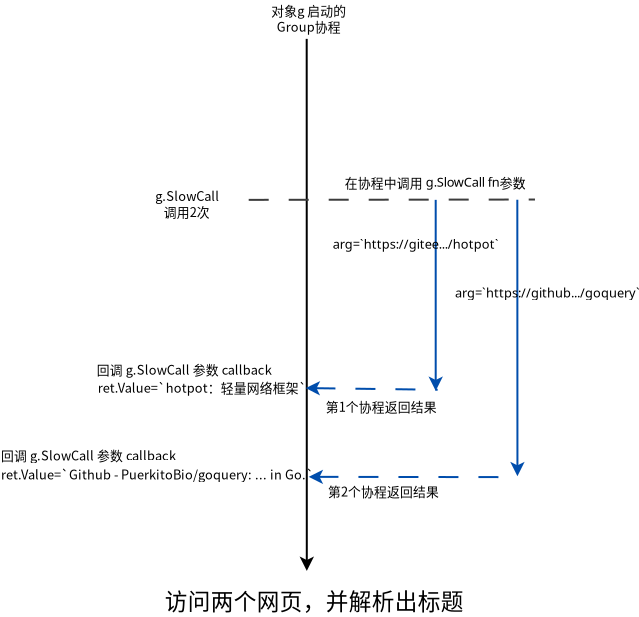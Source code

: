 <?xml version="1.0" encoding="UTF-8"?>
<dia:diagram xmlns:dia="http://www.lysator.liu.se/~alla/dia/">
  <dia:layer name="背景" visible="true" connectable="true" active="true">
    <dia:object type="Standard - Line" version="0" id="O0">
      <dia:attribute name="obj_pos">
        <dia:point val="19.5,4.95"/>
      </dia:attribute>
      <dia:attribute name="obj_bb">
        <dia:rectangle val="19.143,4.9;19.867,31.603"/>
      </dia:attribute>
      <dia:attribute name="conn_endpoints">
        <dia:point val="19.5,4.95"/>
        <dia:point val="19.505,31.553"/>
      </dia:attribute>
      <dia:attribute name="numcp">
        <dia:int val="1"/>
      </dia:attribute>
      <dia:attribute name="end_arrow">
        <dia:enum val="22"/>
      </dia:attribute>
      <dia:attribute name="end_arrow_length">
        <dia:real val="0.5"/>
      </dia:attribute>
      <dia:attribute name="end_arrow_width">
        <dia:real val="0.5"/>
      </dia:attribute>
    </dia:object>
    <dia:object type="Standard - Line" version="0" id="O1">
      <dia:attribute name="obj_pos">
        <dia:point val="25.95,13"/>
      </dia:attribute>
      <dia:attribute name="obj_bb">
        <dia:rectangle val="25.588,12.95;26.312,22.6"/>
      </dia:attribute>
      <dia:attribute name="conn_endpoints">
        <dia:point val="25.95,13"/>
        <dia:point val="25.95,22.55"/>
      </dia:attribute>
      <dia:attribute name="numcp">
        <dia:int val="1"/>
      </dia:attribute>
      <dia:attribute name="line_color">
        <dia:color val="#004dacff"/>
      </dia:attribute>
      <dia:attribute name="end_arrow">
        <dia:enum val="22"/>
      </dia:attribute>
      <dia:attribute name="end_arrow_length">
        <dia:real val="0.5"/>
      </dia:attribute>
      <dia:attribute name="end_arrow_width">
        <dia:real val="0.5"/>
      </dia:attribute>
    </dia:object>
    <dia:object type="Standard - Line" version="0" id="O2">
      <dia:attribute name="obj_pos">
        <dia:point val="30.031,12.995"/>
      </dia:attribute>
      <dia:attribute name="obj_bb">
        <dia:rectangle val="29.675,12.945;30.398,26.869"/>
      </dia:attribute>
      <dia:attribute name="conn_endpoints">
        <dia:point val="30.031,12.995"/>
        <dia:point val="30.037,26.819"/>
      </dia:attribute>
      <dia:attribute name="numcp">
        <dia:int val="1"/>
      </dia:attribute>
      <dia:attribute name="line_color">
        <dia:color val="#004dacff"/>
      </dia:attribute>
      <dia:attribute name="end_arrow">
        <dia:enum val="22"/>
      </dia:attribute>
      <dia:attribute name="end_arrow_length">
        <dia:real val="0.5"/>
      </dia:attribute>
      <dia:attribute name="end_arrow_width">
        <dia:real val="0.5"/>
      </dia:attribute>
    </dia:object>
    <dia:object type="Standard - Line" version="0" id="O3">
      <dia:attribute name="obj_pos">
        <dia:point val="16.6,13"/>
      </dia:attribute>
      <dia:attribute name="obj_bb">
        <dia:rectangle val="16.55,12.934;30.964,13.05"/>
      </dia:attribute>
      <dia:attribute name="conn_endpoints">
        <dia:point val="16.6,13"/>
        <dia:point val="30.914,12.984"/>
      </dia:attribute>
      <dia:attribute name="numcp">
        <dia:int val="1"/>
      </dia:attribute>
      <dia:attribute name="line_color">
        <dia:color val="#3c3c3cff"/>
      </dia:attribute>
      <dia:attribute name="line_style">
        <dia:enum val="1"/>
      </dia:attribute>
    </dia:object>
    <dia:object type="Standard - Text" version="1" id="O4">
      <dia:attribute name="obj_pos">
        <dia:point val="13.5,13.062"/>
      </dia:attribute>
      <dia:attribute name="obj_bb">
        <dia:rectangle val="11.934,12.32;15.066,14.047"/>
      </dia:attribute>
      <dia:attribute name="text">
        <dia:composite type="text">
          <dia:attribute name="string">
            <dia:string>#g.SlowCall
调用2次#</dia:string>
          </dia:attribute>
          <dia:attribute name="font">
            <dia:font family="Noto Sans CJK SC" style="0" name="Courier"/>
          </dia:attribute>
          <dia:attribute name="height">
            <dia:real val="0.8"/>
          </dia:attribute>
          <dia:attribute name="pos">
            <dia:point val="13.5,13.062"/>
          </dia:attribute>
          <dia:attribute name="color">
            <dia:color val="#000000ff"/>
          </dia:attribute>
          <dia:attribute name="alignment">
            <dia:enum val="1"/>
          </dia:attribute>
        </dia:composite>
      </dia:attribute>
      <dia:attribute name="valign">
        <dia:enum val="3"/>
      </dia:attribute>
    </dia:object>
    <dia:object type="Standard - Line" version="0" id="O5">
      <dia:attribute name="obj_pos">
        <dia:point val="19.45,22.411"/>
      </dia:attribute>
      <dia:attribute name="obj_bb">
        <dia:rectangle val="19.399,22.058;26.099,22.782"/>
      </dia:attribute>
      <dia:attribute name="conn_endpoints">
        <dia:point val="19.45,22.411"/>
        <dia:point val="26.048,22.495"/>
      </dia:attribute>
      <dia:attribute name="numcp">
        <dia:int val="1"/>
      </dia:attribute>
      <dia:attribute name="line_color">
        <dia:color val="#004dacff"/>
      </dia:attribute>
      <dia:attribute name="line_style">
        <dia:enum val="1"/>
      </dia:attribute>
      <dia:attribute name="start_arrow">
        <dia:enum val="22"/>
      </dia:attribute>
      <dia:attribute name="start_arrow_length">
        <dia:real val="0.5"/>
      </dia:attribute>
      <dia:attribute name="start_arrow_width">
        <dia:real val="0.5"/>
      </dia:attribute>
    </dia:object>
    <dia:object type="Standard - Line" version="0" id="O6">
      <dia:attribute name="obj_pos">
        <dia:point val="19.6,26.85"/>
      </dia:attribute>
      <dia:attribute name="obj_bb">
        <dia:rectangle val="19.55,26.489;30.106,27.213"/>
      </dia:attribute>
      <dia:attribute name="conn_endpoints">
        <dia:point val="19.6,26.85"/>
        <dia:point val="30.056,26.864"/>
      </dia:attribute>
      <dia:attribute name="numcp">
        <dia:int val="1"/>
      </dia:attribute>
      <dia:attribute name="line_color">
        <dia:color val="#004dacff"/>
      </dia:attribute>
      <dia:attribute name="line_style">
        <dia:enum val="1"/>
      </dia:attribute>
      <dia:attribute name="start_arrow">
        <dia:enum val="22"/>
      </dia:attribute>
      <dia:attribute name="start_arrow_length">
        <dia:real val="0.5"/>
      </dia:attribute>
      <dia:attribute name="start_arrow_width">
        <dia:real val="0.5"/>
      </dia:attribute>
    </dia:object>
    <dia:object type="Standard - Text" version="1" id="O7">
      <dia:attribute name="obj_pos">
        <dia:point val="20.45,23.6"/>
      </dia:attribute>
      <dia:attribute name="obj_bb">
        <dia:rectangle val="20.45,22.858;25.925,23.784"/>
      </dia:attribute>
      <dia:attribute name="text">
        <dia:composite type="text">
          <dia:attribute name="string">
            <dia:string>#第1个协程返回结果#</dia:string>
          </dia:attribute>
          <dia:attribute name="font">
            <dia:font family="Noto Sans CJK SC" style="0" name="Courier"/>
          </dia:attribute>
          <dia:attribute name="height">
            <dia:real val="0.8"/>
          </dia:attribute>
          <dia:attribute name="pos">
            <dia:point val="20.45,23.6"/>
          </dia:attribute>
          <dia:attribute name="color">
            <dia:color val="#000000ff"/>
          </dia:attribute>
          <dia:attribute name="alignment">
            <dia:enum val="0"/>
          </dia:attribute>
        </dia:composite>
      </dia:attribute>
      <dia:attribute name="valign">
        <dia:enum val="3"/>
      </dia:attribute>
    </dia:object>
    <dia:object type="Standard - Text" version="1" id="O8">
      <dia:attribute name="obj_pos">
        <dia:point val="20.565,27.837"/>
      </dia:attribute>
      <dia:attribute name="obj_bb">
        <dia:rectangle val="20.565,27.095;26.04,28.022"/>
      </dia:attribute>
      <dia:attribute name="text">
        <dia:composite type="text">
          <dia:attribute name="string">
            <dia:string>#第2个协程返回结果#</dia:string>
          </dia:attribute>
          <dia:attribute name="font">
            <dia:font family="Noto Sans CJK SC" style="0" name="Courier"/>
          </dia:attribute>
          <dia:attribute name="height">
            <dia:real val="0.8"/>
          </dia:attribute>
          <dia:attribute name="pos">
            <dia:point val="20.565,27.837"/>
          </dia:attribute>
          <dia:attribute name="color">
            <dia:color val="#000000ff"/>
          </dia:attribute>
          <dia:attribute name="alignment">
            <dia:enum val="0"/>
          </dia:attribute>
        </dia:composite>
      </dia:attribute>
      <dia:attribute name="valign">
        <dia:enum val="3"/>
      </dia:attribute>
    </dia:object>
    <dia:object type="Standard - Text" version="1" id="O9">
      <dia:attribute name="obj_pos">
        <dia:point val="19.6,3.8"/>
      </dia:attribute>
      <dia:attribute name="obj_bb">
        <dia:rectangle val="17.749,3.058;21.451,4.784"/>
      </dia:attribute>
      <dia:attribute name="text">
        <dia:composite type="text">
          <dia:attribute name="string">
            <dia:string>#对象g 启动的
Group协程#</dia:string>
          </dia:attribute>
          <dia:attribute name="font">
            <dia:font family="Noto Sans CJK SC" style="0" name="Courier"/>
          </dia:attribute>
          <dia:attribute name="height">
            <dia:real val="0.8"/>
          </dia:attribute>
          <dia:attribute name="pos">
            <dia:point val="19.6,3.8"/>
          </dia:attribute>
          <dia:attribute name="color">
            <dia:color val="#000000ff"/>
          </dia:attribute>
          <dia:attribute name="alignment">
            <dia:enum val="1"/>
          </dia:attribute>
        </dia:composite>
      </dia:attribute>
      <dia:attribute name="valign">
        <dia:enum val="3"/>
      </dia:attribute>
    </dia:object>
    <dia:object type="Standard - Text" version="1" id="O10">
      <dia:attribute name="obj_pos">
        <dia:point val="9.05,22.65"/>
      </dia:attribute>
      <dia:attribute name="obj_bb">
        <dia:rectangle val="9.05,21.908;19.282,22.834"/>
      </dia:attribute>
      <dia:attribute name="text">
        <dia:composite type="text">
          <dia:attribute name="string">
            <dia:string>#ret.Value=`hotpot：轻量网络框架`#</dia:string>
          </dia:attribute>
          <dia:attribute name="font">
            <dia:font family="Noto Sans CJK SC" style="0" name="Courier"/>
          </dia:attribute>
          <dia:attribute name="height">
            <dia:real val="0.8"/>
          </dia:attribute>
          <dia:attribute name="pos">
            <dia:point val="9.05,22.65"/>
          </dia:attribute>
          <dia:attribute name="color">
            <dia:color val="#000000ff"/>
          </dia:attribute>
          <dia:attribute name="alignment">
            <dia:enum val="0"/>
          </dia:attribute>
        </dia:composite>
      </dia:attribute>
      <dia:attribute name="valign">
        <dia:enum val="3"/>
      </dia:attribute>
    </dia:object>
    <dia:object type="Standard - Text" version="1" id="O11">
      <dia:attribute name="obj_pos">
        <dia:point val="4.215,26.982"/>
      </dia:attribute>
      <dia:attribute name="obj_bb">
        <dia:rectangle val="4.215,26.24;19.43,27.167"/>
      </dia:attribute>
      <dia:attribute name="text">
        <dia:composite type="text">
          <dia:attribute name="string">
            <dia:string>#ret.Value=`Github - PuerkitoBio/goquery: ... in Go.`#</dia:string>
          </dia:attribute>
          <dia:attribute name="font">
            <dia:font family="Noto Sans CJK SC" style="0" name="Courier"/>
          </dia:attribute>
          <dia:attribute name="height">
            <dia:real val="0.8"/>
          </dia:attribute>
          <dia:attribute name="pos">
            <dia:point val="4.215,26.982"/>
          </dia:attribute>
          <dia:attribute name="color">
            <dia:color val="#000000ff"/>
          </dia:attribute>
          <dia:attribute name="alignment">
            <dia:enum val="0"/>
          </dia:attribute>
        </dia:composite>
      </dia:attribute>
      <dia:attribute name="valign">
        <dia:enum val="3"/>
      </dia:attribute>
    </dia:object>
    <dia:object type="Standard - Text" version="1" id="O12">
      <dia:attribute name="obj_pos">
        <dia:point val="9,21.75"/>
      </dia:attribute>
      <dia:attribute name="obj_bb">
        <dia:rectangle val="9,21.008;17.585,21.934"/>
      </dia:attribute>
      <dia:attribute name="text">
        <dia:composite type="text">
          <dia:attribute name="string">
            <dia:string>#回调 g.SlowCall 参数 callback#</dia:string>
          </dia:attribute>
          <dia:attribute name="font">
            <dia:font family="Noto Sans CJK SC" style="0" name="Courier"/>
          </dia:attribute>
          <dia:attribute name="height">
            <dia:real val="0.8"/>
          </dia:attribute>
          <dia:attribute name="pos">
            <dia:point val="9,21.75"/>
          </dia:attribute>
          <dia:attribute name="color">
            <dia:color val="#000000ff"/>
          </dia:attribute>
          <dia:attribute name="alignment">
            <dia:enum val="0"/>
          </dia:attribute>
        </dia:composite>
      </dia:attribute>
      <dia:attribute name="valign">
        <dia:enum val="3"/>
      </dia:attribute>
    </dia:object>
    <dia:object type="Standard - Text" version="1" id="O13">
      <dia:attribute name="obj_pos">
        <dia:point val="4.215,26.032"/>
      </dia:attribute>
      <dia:attribute name="obj_bb">
        <dia:rectangle val="4.215,25.29;12.8,26.217"/>
      </dia:attribute>
      <dia:attribute name="text">
        <dia:composite type="text">
          <dia:attribute name="string">
            <dia:string>#回调 g.SlowCall 参数 callback#</dia:string>
          </dia:attribute>
          <dia:attribute name="font">
            <dia:font family="Noto Sans CJK SC" style="0" name="Courier"/>
          </dia:attribute>
          <dia:attribute name="height">
            <dia:real val="0.8"/>
          </dia:attribute>
          <dia:attribute name="pos">
            <dia:point val="4.215,26.032"/>
          </dia:attribute>
          <dia:attribute name="color">
            <dia:color val="#000000ff"/>
          </dia:attribute>
          <dia:attribute name="alignment">
            <dia:enum val="0"/>
          </dia:attribute>
        </dia:composite>
      </dia:attribute>
      <dia:attribute name="valign">
        <dia:enum val="3"/>
      </dia:attribute>
    </dia:object>
    <dia:object type="Standard - Text" version="1" id="O14">
      <dia:attribute name="obj_pos">
        <dia:point val="21.4,12.4"/>
      </dia:attribute>
      <dia:attribute name="obj_bb">
        <dia:rectangle val="21.4,11.658;30.535,12.584"/>
      </dia:attribute>
      <dia:attribute name="text">
        <dia:composite type="text">
          <dia:attribute name="string">
            <dia:string>#在协程中调用 g.SlowCall fn参数#</dia:string>
          </dia:attribute>
          <dia:attribute name="font">
            <dia:font family="sans" style="0" name="Helvetica"/>
          </dia:attribute>
          <dia:attribute name="height">
            <dia:real val="0.8"/>
          </dia:attribute>
          <dia:attribute name="pos">
            <dia:point val="21.4,12.4"/>
          </dia:attribute>
          <dia:attribute name="color">
            <dia:color val="#000000ff"/>
          </dia:attribute>
          <dia:attribute name="alignment">
            <dia:enum val="0"/>
          </dia:attribute>
        </dia:composite>
      </dia:attribute>
      <dia:attribute name="valign">
        <dia:enum val="3"/>
      </dia:attribute>
    </dia:object>
    <dia:object type="Standard - Text" version="1" id="O15">
      <dia:attribute name="obj_pos">
        <dia:point val="20.8,15.45"/>
      </dia:attribute>
      <dia:attribute name="obj_bb">
        <dia:rectangle val="20.8,14.708;29.4,15.634"/>
      </dia:attribute>
      <dia:attribute name="text">
        <dia:composite type="text">
          <dia:attribute name="string">
            <dia:string>#arg=`https://gitee.../hotpot`#</dia:string>
          </dia:attribute>
          <dia:attribute name="font">
            <dia:font family="sans" style="0" name="Helvetica"/>
          </dia:attribute>
          <dia:attribute name="height">
            <dia:real val="0.8"/>
          </dia:attribute>
          <dia:attribute name="pos">
            <dia:point val="20.8,15.45"/>
          </dia:attribute>
          <dia:attribute name="color">
            <dia:color val="#000000ff"/>
          </dia:attribute>
          <dia:attribute name="alignment">
            <dia:enum val="0"/>
          </dia:attribute>
        </dia:composite>
      </dia:attribute>
      <dia:attribute name="valign">
        <dia:enum val="3"/>
      </dia:attribute>
    </dia:object>
    <dia:object type="Standard - Text" version="1" id="O16">
      <dia:attribute name="obj_pos">
        <dia:point val="26.915,17.882"/>
      </dia:attribute>
      <dia:attribute name="obj_bb">
        <dia:rectangle val="26.915,17.117;36.453,18.113"/>
      </dia:attribute>
      <dia:attribute name="text">
        <dia:composite type="text">
          <dia:attribute name="string">
            <dia:string>#arg=`https://github.../goquery`#</dia:string>
          </dia:attribute>
          <dia:attribute name="font">
            <dia:font family="sans" style="0" name="Helvetica"/>
          </dia:attribute>
          <dia:attribute name="height">
            <dia:real val="0.8"/>
          </dia:attribute>
          <dia:attribute name="pos">
            <dia:point val="26.915,17.882"/>
          </dia:attribute>
          <dia:attribute name="color">
            <dia:color val="#000000ff"/>
          </dia:attribute>
          <dia:attribute name="alignment">
            <dia:enum val="0"/>
          </dia:attribute>
        </dia:composite>
      </dia:attribute>
      <dia:attribute name="valign">
        <dia:enum val="3"/>
      </dia:attribute>
    </dia:object>
    <dia:object type="Standard - Text" version="1" id="O17">
      <dia:attribute name="obj_pos">
        <dia:point val="12.4,33.5"/>
      </dia:attribute>
      <dia:attribute name="obj_bb">
        <dia:rectangle val="12.4,32.15;27.131,33.907"/>
      </dia:attribute>
      <dia:attribute name="text">
        <dia:composite type="text">
          <dia:attribute name="string">
            <dia:string>#访问两个网页，并解析出标题#</dia:string>
          </dia:attribute>
          <dia:attribute name="font">
            <dia:font family="Noto Sans CJK SC" style="0" name="Courier"/>
          </dia:attribute>
          <dia:attribute name="height">
            <dia:real val="1.411"/>
          </dia:attribute>
          <dia:attribute name="pos">
            <dia:point val="12.4,33.5"/>
          </dia:attribute>
          <dia:attribute name="color">
            <dia:color val="#000000ff"/>
          </dia:attribute>
          <dia:attribute name="alignment">
            <dia:enum val="0"/>
          </dia:attribute>
        </dia:composite>
      </dia:attribute>
      <dia:attribute name="valign">
        <dia:enum val="3"/>
      </dia:attribute>
    </dia:object>
  </dia:layer>
</dia:diagram>
